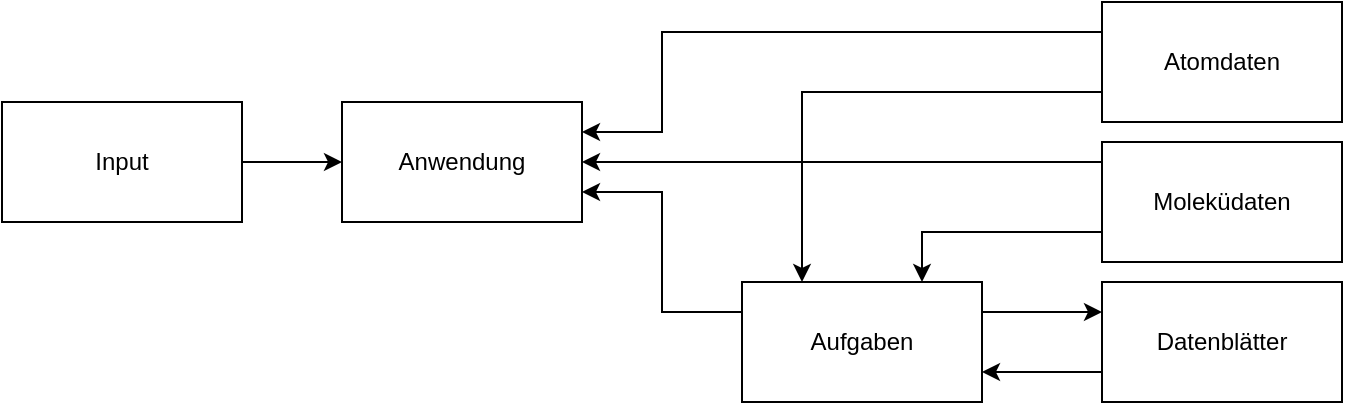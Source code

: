 <mxfile version="14.9.6" type="device"><diagram id="C5RBs43oDa-KdzZeNtuy" name="Page-1"><mxGraphModel dx="981" dy="567" grid="1" gridSize="10" guides="1" tooltips="1" connect="1" arrows="1" fold="1" page="1" pageScale="1" pageWidth="827" pageHeight="1169" math="0" shadow="0"><root><mxCell id="WIyWlLk6GJQsqaUBKTNV-0"/><mxCell id="WIyWlLk6GJQsqaUBKTNV-1" parent="WIyWlLk6GJQsqaUBKTNV-0"/><mxCell id="ekE8AElmMZX0N1Tzg5W9-7" style="edgeStyle=orthogonalEdgeStyle;rounded=0;orthogonalLoop=1;jettySize=auto;html=1;exitX=1;exitY=0.5;exitDx=0;exitDy=0;" edge="1" parent="WIyWlLk6GJQsqaUBKTNV-1" source="ekE8AElmMZX0N1Tzg5W9-0" target="ekE8AElmMZX0N1Tzg5W9-1"><mxGeometry relative="1" as="geometry"/></mxCell><mxCell id="ekE8AElmMZX0N1Tzg5W9-0" value="Input" style="rounded=0;whiteSpace=wrap;html=1;" vertex="1" parent="WIyWlLk6GJQsqaUBKTNV-1"><mxGeometry y="50" width="120" height="60" as="geometry"/></mxCell><mxCell id="ekE8AElmMZX0N1Tzg5W9-1" value="Anwendung" style="rounded=0;whiteSpace=wrap;html=1;" vertex="1" parent="WIyWlLk6GJQsqaUBKTNV-1"><mxGeometry x="170" y="50" width="120" height="60" as="geometry"/></mxCell><mxCell id="ekE8AElmMZX0N1Tzg5W9-17" style="edgeStyle=orthogonalEdgeStyle;rounded=0;orthogonalLoop=1;jettySize=auto;html=1;exitX=0;exitY=0.75;exitDx=0;exitDy=0;entryX=1;entryY=0.75;entryDx=0;entryDy=0;" edge="1" parent="WIyWlLk6GJQsqaUBKTNV-1" source="ekE8AElmMZX0N1Tzg5W9-3" target="ekE8AElmMZX0N1Tzg5W9-10"><mxGeometry relative="1" as="geometry"/></mxCell><mxCell id="ekE8AElmMZX0N1Tzg5W9-3" value="Datenblätter" style="rounded=0;whiteSpace=wrap;html=1;" vertex="1" parent="WIyWlLk6GJQsqaUBKTNV-1"><mxGeometry x="550" y="140" width="120" height="60" as="geometry"/></mxCell><mxCell id="ekE8AElmMZX0N1Tzg5W9-12" style="edgeStyle=orthogonalEdgeStyle;rounded=0;orthogonalLoop=1;jettySize=auto;html=1;exitX=0;exitY=0.25;exitDx=0;exitDy=0;entryX=1;entryY=0.25;entryDx=0;entryDy=0;" edge="1" parent="WIyWlLk6GJQsqaUBKTNV-1" source="ekE8AElmMZX0N1Tzg5W9-8" target="ekE8AElmMZX0N1Tzg5W9-1"><mxGeometry relative="1" as="geometry"><mxPoint x="320" y="-30" as="targetPoint"/><Array as="points"><mxPoint x="330" y="15"/><mxPoint x="330" y="65"/></Array></mxGeometry></mxCell><mxCell id="ekE8AElmMZX0N1Tzg5W9-19" style="edgeStyle=orthogonalEdgeStyle;rounded=0;orthogonalLoop=1;jettySize=auto;html=1;exitX=0;exitY=0.75;exitDx=0;exitDy=0;entryX=0.25;entryY=0;entryDx=0;entryDy=0;" edge="1" parent="WIyWlLk6GJQsqaUBKTNV-1" source="ekE8AElmMZX0N1Tzg5W9-8" target="ekE8AElmMZX0N1Tzg5W9-10"><mxGeometry relative="1" as="geometry"/></mxCell><mxCell id="ekE8AElmMZX0N1Tzg5W9-8" value="Atomdaten" style="rounded=0;whiteSpace=wrap;html=1;" vertex="1" parent="WIyWlLk6GJQsqaUBKTNV-1"><mxGeometry x="550" width="120" height="60" as="geometry"/></mxCell><mxCell id="ekE8AElmMZX0N1Tzg5W9-13" style="edgeStyle=orthogonalEdgeStyle;rounded=0;orthogonalLoop=1;jettySize=auto;html=1;exitX=0;exitY=0.25;exitDx=0;exitDy=0;entryX=1;entryY=0.5;entryDx=0;entryDy=0;" edge="1" parent="WIyWlLk6GJQsqaUBKTNV-1" source="ekE8AElmMZX0N1Tzg5W9-9" target="ekE8AElmMZX0N1Tzg5W9-1"><mxGeometry relative="1" as="geometry"><Array as="points"><mxPoint x="580" y="80"/></Array></mxGeometry></mxCell><mxCell id="ekE8AElmMZX0N1Tzg5W9-18" style="edgeStyle=orthogonalEdgeStyle;rounded=0;orthogonalLoop=1;jettySize=auto;html=1;exitX=0;exitY=0.75;exitDx=0;exitDy=0;entryX=0.75;entryY=0;entryDx=0;entryDy=0;" edge="1" parent="WIyWlLk6GJQsqaUBKTNV-1" source="ekE8AElmMZX0N1Tzg5W9-9" target="ekE8AElmMZX0N1Tzg5W9-10"><mxGeometry relative="1" as="geometry"/></mxCell><mxCell id="ekE8AElmMZX0N1Tzg5W9-9" value="Moleküdaten" style="rounded=0;whiteSpace=wrap;html=1;" vertex="1" parent="WIyWlLk6GJQsqaUBKTNV-1"><mxGeometry x="550" y="70" width="120" height="60" as="geometry"/></mxCell><mxCell id="ekE8AElmMZX0N1Tzg5W9-14" style="edgeStyle=orthogonalEdgeStyle;rounded=0;orthogonalLoop=1;jettySize=auto;html=1;exitX=0;exitY=0.25;exitDx=0;exitDy=0;entryX=1;entryY=0.75;entryDx=0;entryDy=0;" edge="1" parent="WIyWlLk6GJQsqaUBKTNV-1" source="ekE8AElmMZX0N1Tzg5W9-10" target="ekE8AElmMZX0N1Tzg5W9-1"><mxGeometry relative="1" as="geometry"><Array as="points"><mxPoint x="330" y="95"/></Array></mxGeometry></mxCell><mxCell id="ekE8AElmMZX0N1Tzg5W9-16" style="edgeStyle=orthogonalEdgeStyle;rounded=0;orthogonalLoop=1;jettySize=auto;html=1;exitX=1;exitY=0.25;exitDx=0;exitDy=0;entryX=0;entryY=0.25;entryDx=0;entryDy=0;" edge="1" parent="WIyWlLk6GJQsqaUBKTNV-1" source="ekE8AElmMZX0N1Tzg5W9-10" target="ekE8AElmMZX0N1Tzg5W9-3"><mxGeometry relative="1" as="geometry"/></mxCell><mxCell id="ekE8AElmMZX0N1Tzg5W9-10" value="Aufgaben" style="rounded=0;whiteSpace=wrap;html=1;" vertex="1" parent="WIyWlLk6GJQsqaUBKTNV-1"><mxGeometry x="370" y="140" width="120" height="60" as="geometry"/></mxCell></root></mxGraphModel></diagram></mxfile>